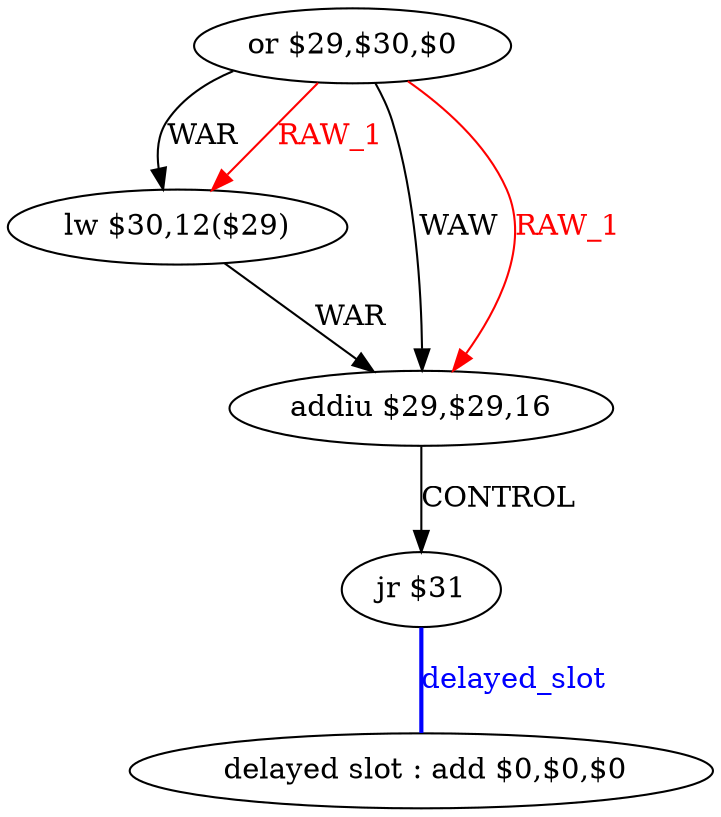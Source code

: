 digraph G1 {
node [shape = ellipse];
i4 [label = " delayed slot : add $0,$0,$0"] ;
i3 ->  i4 [style = bold, dir= none, fontcolor = blue, color = blue, label= "delayed_slot"];
i3 [label = "jr $31"] ;
i0 [label = "or $29,$30,$0"] ;
i0 ->  i1 [label= "WAR"];
i0 ->  i1 [color = red, fontcolor = red, label= "RAW_1"];
i0 ->  i2 [label= "WAW"];
i0 ->  i2 [color = red, fontcolor = red, label= "RAW_1"];
i1 [label = "lw $30,12($29)"] ;
i1 ->  i2 [label= "WAR"];
i2 [label = "addiu $29,$29,16"] ;
i2 ->  i3 [label= "CONTROL"];
}
